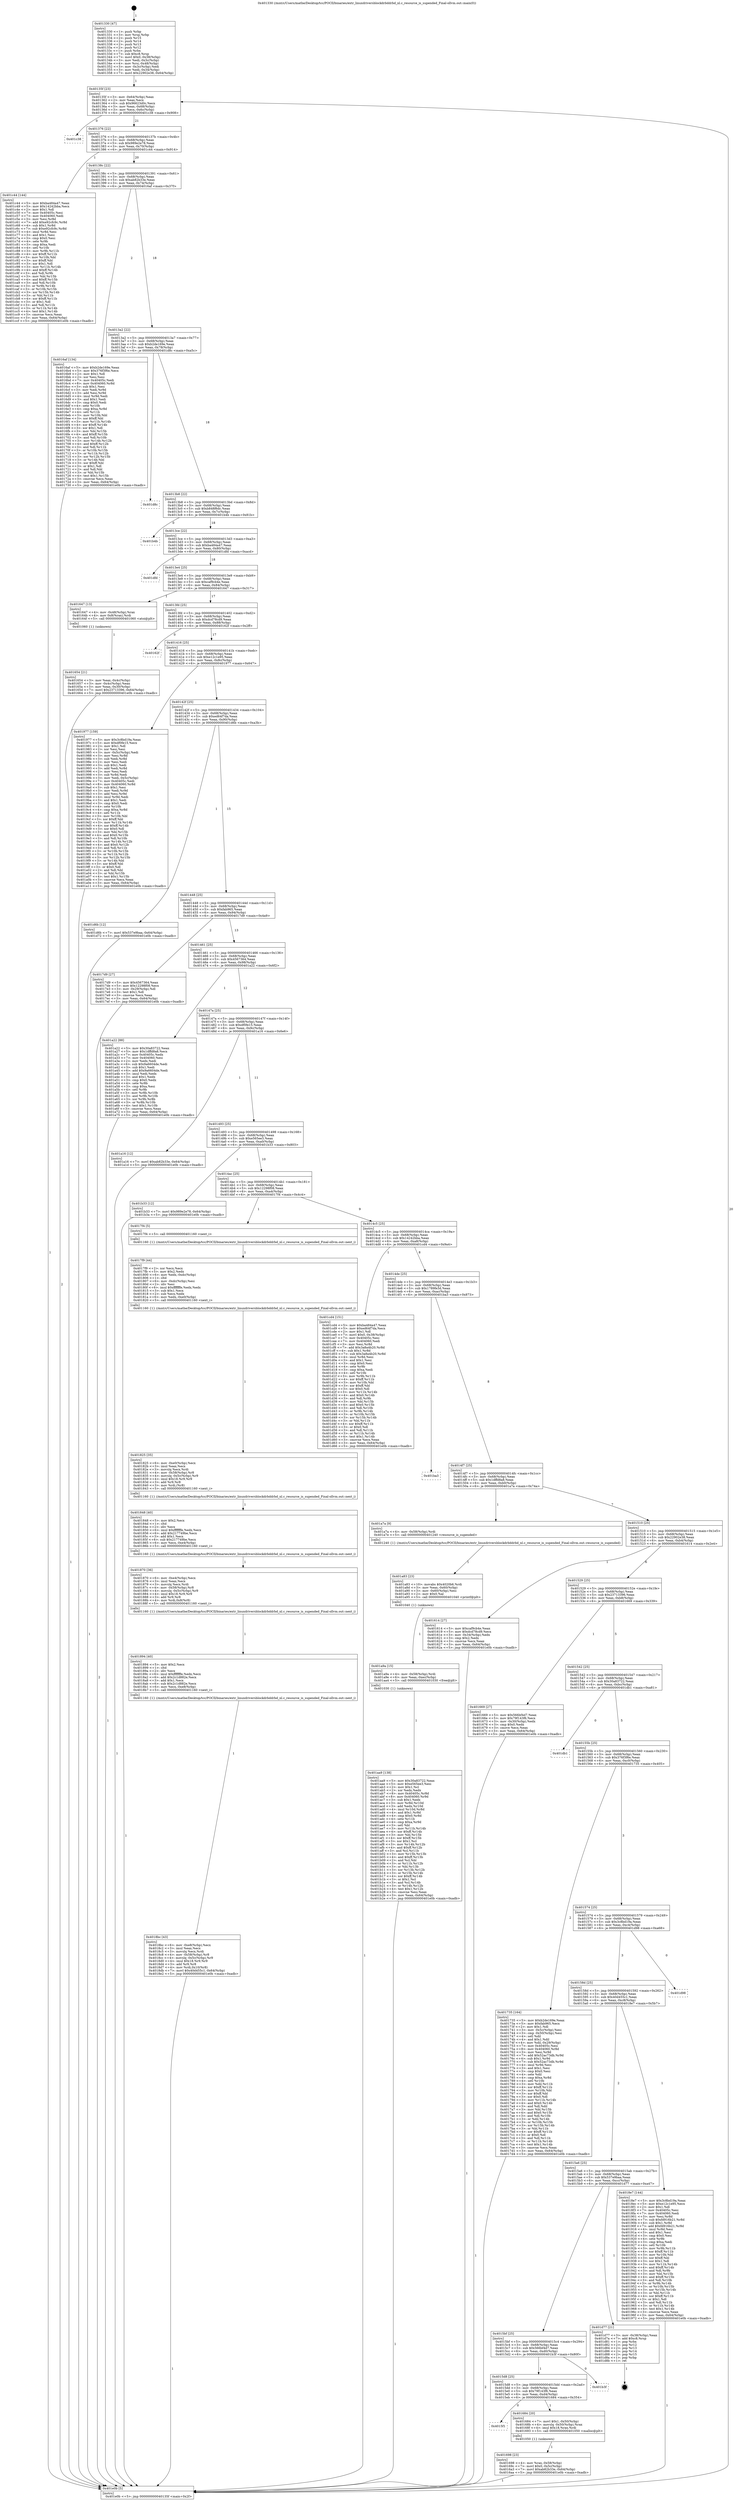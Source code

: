 digraph "0x401330" {
  label = "0x401330 (/mnt/c/Users/mathe/Desktop/tcc/POCII/binaries/extr_linuxdriversblockdrbddrbd_nl.c_resource_is_supended_Final-ollvm.out::main(0))"
  labelloc = "t"
  node[shape=record]

  Entry [label="",width=0.3,height=0.3,shape=circle,fillcolor=black,style=filled]
  "0x40135f" [label="{
     0x40135f [23]\l
     | [instrs]\l
     &nbsp;&nbsp;0x40135f \<+3\>: mov -0x64(%rbp),%eax\l
     &nbsp;&nbsp;0x401362 \<+2\>: mov %eax,%ecx\l
     &nbsp;&nbsp;0x401364 \<+6\>: sub $0x96623d0c,%ecx\l
     &nbsp;&nbsp;0x40136a \<+3\>: mov %eax,-0x68(%rbp)\l
     &nbsp;&nbsp;0x40136d \<+3\>: mov %ecx,-0x6c(%rbp)\l
     &nbsp;&nbsp;0x401370 \<+6\>: je 0000000000401c38 \<main+0x908\>\l
  }"]
  "0x401c38" [label="{
     0x401c38\l
  }", style=dashed]
  "0x401376" [label="{
     0x401376 [22]\l
     | [instrs]\l
     &nbsp;&nbsp;0x401376 \<+5\>: jmp 000000000040137b \<main+0x4b\>\l
     &nbsp;&nbsp;0x40137b \<+3\>: mov -0x68(%rbp),%eax\l
     &nbsp;&nbsp;0x40137e \<+5\>: sub $0x989e2e78,%eax\l
     &nbsp;&nbsp;0x401383 \<+3\>: mov %eax,-0x70(%rbp)\l
     &nbsp;&nbsp;0x401386 \<+6\>: je 0000000000401c44 \<main+0x914\>\l
  }"]
  Exit [label="",width=0.3,height=0.3,shape=circle,fillcolor=black,style=filled,peripheries=2]
  "0x401c44" [label="{
     0x401c44 [144]\l
     | [instrs]\l
     &nbsp;&nbsp;0x401c44 \<+5\>: mov $0xba484a47,%eax\l
     &nbsp;&nbsp;0x401c49 \<+5\>: mov $0x14242bba,%ecx\l
     &nbsp;&nbsp;0x401c4e \<+2\>: mov $0x1,%dl\l
     &nbsp;&nbsp;0x401c50 \<+7\>: mov 0x40405c,%esi\l
     &nbsp;&nbsp;0x401c57 \<+7\>: mov 0x404060,%edi\l
     &nbsp;&nbsp;0x401c5e \<+3\>: mov %esi,%r8d\l
     &nbsp;&nbsp;0x401c61 \<+7\>: add $0xe92cfc9c,%r8d\l
     &nbsp;&nbsp;0x401c68 \<+4\>: sub $0x1,%r8d\l
     &nbsp;&nbsp;0x401c6c \<+7\>: sub $0xe92cfc9c,%r8d\l
     &nbsp;&nbsp;0x401c73 \<+4\>: imul %r8d,%esi\l
     &nbsp;&nbsp;0x401c77 \<+3\>: and $0x1,%esi\l
     &nbsp;&nbsp;0x401c7a \<+3\>: cmp $0x0,%esi\l
     &nbsp;&nbsp;0x401c7d \<+4\>: sete %r9b\l
     &nbsp;&nbsp;0x401c81 \<+3\>: cmp $0xa,%edi\l
     &nbsp;&nbsp;0x401c84 \<+4\>: setl %r10b\l
     &nbsp;&nbsp;0x401c88 \<+3\>: mov %r9b,%r11b\l
     &nbsp;&nbsp;0x401c8b \<+4\>: xor $0xff,%r11b\l
     &nbsp;&nbsp;0x401c8f \<+3\>: mov %r10b,%bl\l
     &nbsp;&nbsp;0x401c92 \<+3\>: xor $0xff,%bl\l
     &nbsp;&nbsp;0x401c95 \<+3\>: xor $0x1,%dl\l
     &nbsp;&nbsp;0x401c98 \<+3\>: mov %r11b,%r14b\l
     &nbsp;&nbsp;0x401c9b \<+4\>: and $0xff,%r14b\l
     &nbsp;&nbsp;0x401c9f \<+3\>: and %dl,%r9b\l
     &nbsp;&nbsp;0x401ca2 \<+3\>: mov %bl,%r15b\l
     &nbsp;&nbsp;0x401ca5 \<+4\>: and $0xff,%r15b\l
     &nbsp;&nbsp;0x401ca9 \<+3\>: and %dl,%r10b\l
     &nbsp;&nbsp;0x401cac \<+3\>: or %r9b,%r14b\l
     &nbsp;&nbsp;0x401caf \<+3\>: or %r10b,%r15b\l
     &nbsp;&nbsp;0x401cb2 \<+3\>: xor %r15b,%r14b\l
     &nbsp;&nbsp;0x401cb5 \<+3\>: or %bl,%r11b\l
     &nbsp;&nbsp;0x401cb8 \<+4\>: xor $0xff,%r11b\l
     &nbsp;&nbsp;0x401cbc \<+3\>: or $0x1,%dl\l
     &nbsp;&nbsp;0x401cbf \<+3\>: and %dl,%r11b\l
     &nbsp;&nbsp;0x401cc2 \<+3\>: or %r11b,%r14b\l
     &nbsp;&nbsp;0x401cc5 \<+4\>: test $0x1,%r14b\l
     &nbsp;&nbsp;0x401cc9 \<+3\>: cmovne %ecx,%eax\l
     &nbsp;&nbsp;0x401ccc \<+3\>: mov %eax,-0x64(%rbp)\l
     &nbsp;&nbsp;0x401ccf \<+5\>: jmp 0000000000401e0b \<main+0xadb\>\l
  }"]
  "0x40138c" [label="{
     0x40138c [22]\l
     | [instrs]\l
     &nbsp;&nbsp;0x40138c \<+5\>: jmp 0000000000401391 \<main+0x61\>\l
     &nbsp;&nbsp;0x401391 \<+3\>: mov -0x68(%rbp),%eax\l
     &nbsp;&nbsp;0x401394 \<+5\>: sub $0xab82b33e,%eax\l
     &nbsp;&nbsp;0x401399 \<+3\>: mov %eax,-0x74(%rbp)\l
     &nbsp;&nbsp;0x40139c \<+6\>: je 00000000004016af \<main+0x37f\>\l
  }"]
  "0x401aa9" [label="{
     0x401aa9 [138]\l
     | [instrs]\l
     &nbsp;&nbsp;0x401aa9 \<+5\>: mov $0x30a83722,%eax\l
     &nbsp;&nbsp;0x401aae \<+5\>: mov $0xe565ee3,%esi\l
     &nbsp;&nbsp;0x401ab3 \<+2\>: mov $0x1,%cl\l
     &nbsp;&nbsp;0x401ab5 \<+2\>: xor %edx,%edx\l
     &nbsp;&nbsp;0x401ab7 \<+8\>: mov 0x40405c,%r8d\l
     &nbsp;&nbsp;0x401abf \<+8\>: mov 0x404060,%r9d\l
     &nbsp;&nbsp;0x401ac7 \<+3\>: sub $0x1,%edx\l
     &nbsp;&nbsp;0x401aca \<+3\>: mov %r8d,%r10d\l
     &nbsp;&nbsp;0x401acd \<+3\>: add %edx,%r10d\l
     &nbsp;&nbsp;0x401ad0 \<+4\>: imul %r10d,%r8d\l
     &nbsp;&nbsp;0x401ad4 \<+4\>: and $0x1,%r8d\l
     &nbsp;&nbsp;0x401ad8 \<+4\>: cmp $0x0,%r8d\l
     &nbsp;&nbsp;0x401adc \<+4\>: sete %r11b\l
     &nbsp;&nbsp;0x401ae0 \<+4\>: cmp $0xa,%r9d\l
     &nbsp;&nbsp;0x401ae4 \<+3\>: setl %bl\l
     &nbsp;&nbsp;0x401ae7 \<+3\>: mov %r11b,%r14b\l
     &nbsp;&nbsp;0x401aea \<+4\>: xor $0xff,%r14b\l
     &nbsp;&nbsp;0x401aee \<+3\>: mov %bl,%r15b\l
     &nbsp;&nbsp;0x401af1 \<+4\>: xor $0xff,%r15b\l
     &nbsp;&nbsp;0x401af5 \<+3\>: xor $0x1,%cl\l
     &nbsp;&nbsp;0x401af8 \<+3\>: mov %r14b,%r12b\l
     &nbsp;&nbsp;0x401afb \<+4\>: and $0xff,%r12b\l
     &nbsp;&nbsp;0x401aff \<+3\>: and %cl,%r11b\l
     &nbsp;&nbsp;0x401b02 \<+3\>: mov %r15b,%r13b\l
     &nbsp;&nbsp;0x401b05 \<+4\>: and $0xff,%r13b\l
     &nbsp;&nbsp;0x401b09 \<+2\>: and %cl,%bl\l
     &nbsp;&nbsp;0x401b0b \<+3\>: or %r11b,%r12b\l
     &nbsp;&nbsp;0x401b0e \<+3\>: or %bl,%r13b\l
     &nbsp;&nbsp;0x401b11 \<+3\>: xor %r13b,%r12b\l
     &nbsp;&nbsp;0x401b14 \<+3\>: or %r15b,%r14b\l
     &nbsp;&nbsp;0x401b17 \<+4\>: xor $0xff,%r14b\l
     &nbsp;&nbsp;0x401b1b \<+3\>: or $0x1,%cl\l
     &nbsp;&nbsp;0x401b1e \<+3\>: and %cl,%r14b\l
     &nbsp;&nbsp;0x401b21 \<+3\>: or %r14b,%r12b\l
     &nbsp;&nbsp;0x401b24 \<+4\>: test $0x1,%r12b\l
     &nbsp;&nbsp;0x401b28 \<+3\>: cmovne %esi,%eax\l
     &nbsp;&nbsp;0x401b2b \<+3\>: mov %eax,-0x64(%rbp)\l
     &nbsp;&nbsp;0x401b2e \<+5\>: jmp 0000000000401e0b \<main+0xadb\>\l
  }"]
  "0x4016af" [label="{
     0x4016af [134]\l
     | [instrs]\l
     &nbsp;&nbsp;0x4016af \<+5\>: mov $0xb2de169e,%eax\l
     &nbsp;&nbsp;0x4016b4 \<+5\>: mov $0x376f3f6e,%ecx\l
     &nbsp;&nbsp;0x4016b9 \<+2\>: mov $0x1,%dl\l
     &nbsp;&nbsp;0x4016bb \<+2\>: xor %esi,%esi\l
     &nbsp;&nbsp;0x4016bd \<+7\>: mov 0x40405c,%edi\l
     &nbsp;&nbsp;0x4016c4 \<+8\>: mov 0x404060,%r8d\l
     &nbsp;&nbsp;0x4016cc \<+3\>: sub $0x1,%esi\l
     &nbsp;&nbsp;0x4016cf \<+3\>: mov %edi,%r9d\l
     &nbsp;&nbsp;0x4016d2 \<+3\>: add %esi,%r9d\l
     &nbsp;&nbsp;0x4016d5 \<+4\>: imul %r9d,%edi\l
     &nbsp;&nbsp;0x4016d9 \<+3\>: and $0x1,%edi\l
     &nbsp;&nbsp;0x4016dc \<+3\>: cmp $0x0,%edi\l
     &nbsp;&nbsp;0x4016df \<+4\>: sete %r10b\l
     &nbsp;&nbsp;0x4016e3 \<+4\>: cmp $0xa,%r8d\l
     &nbsp;&nbsp;0x4016e7 \<+4\>: setl %r11b\l
     &nbsp;&nbsp;0x4016eb \<+3\>: mov %r10b,%bl\l
     &nbsp;&nbsp;0x4016ee \<+3\>: xor $0xff,%bl\l
     &nbsp;&nbsp;0x4016f1 \<+3\>: mov %r11b,%r14b\l
     &nbsp;&nbsp;0x4016f4 \<+4\>: xor $0xff,%r14b\l
     &nbsp;&nbsp;0x4016f8 \<+3\>: xor $0x1,%dl\l
     &nbsp;&nbsp;0x4016fb \<+3\>: mov %bl,%r15b\l
     &nbsp;&nbsp;0x4016fe \<+4\>: and $0xff,%r15b\l
     &nbsp;&nbsp;0x401702 \<+3\>: and %dl,%r10b\l
     &nbsp;&nbsp;0x401705 \<+3\>: mov %r14b,%r12b\l
     &nbsp;&nbsp;0x401708 \<+4\>: and $0xff,%r12b\l
     &nbsp;&nbsp;0x40170c \<+3\>: and %dl,%r11b\l
     &nbsp;&nbsp;0x40170f \<+3\>: or %r10b,%r15b\l
     &nbsp;&nbsp;0x401712 \<+3\>: or %r11b,%r12b\l
     &nbsp;&nbsp;0x401715 \<+3\>: xor %r12b,%r15b\l
     &nbsp;&nbsp;0x401718 \<+3\>: or %r14b,%bl\l
     &nbsp;&nbsp;0x40171b \<+3\>: xor $0xff,%bl\l
     &nbsp;&nbsp;0x40171e \<+3\>: or $0x1,%dl\l
     &nbsp;&nbsp;0x401721 \<+2\>: and %dl,%bl\l
     &nbsp;&nbsp;0x401723 \<+3\>: or %bl,%r15b\l
     &nbsp;&nbsp;0x401726 \<+4\>: test $0x1,%r15b\l
     &nbsp;&nbsp;0x40172a \<+3\>: cmovne %ecx,%eax\l
     &nbsp;&nbsp;0x40172d \<+3\>: mov %eax,-0x64(%rbp)\l
     &nbsp;&nbsp;0x401730 \<+5\>: jmp 0000000000401e0b \<main+0xadb\>\l
  }"]
  "0x4013a2" [label="{
     0x4013a2 [22]\l
     | [instrs]\l
     &nbsp;&nbsp;0x4013a2 \<+5\>: jmp 00000000004013a7 \<main+0x77\>\l
     &nbsp;&nbsp;0x4013a7 \<+3\>: mov -0x68(%rbp),%eax\l
     &nbsp;&nbsp;0x4013aa \<+5\>: sub $0xb2de169e,%eax\l
     &nbsp;&nbsp;0x4013af \<+3\>: mov %eax,-0x78(%rbp)\l
     &nbsp;&nbsp;0x4013b2 \<+6\>: je 0000000000401d8c \<main+0xa5c\>\l
  }"]
  "0x401a9a" [label="{
     0x401a9a [15]\l
     | [instrs]\l
     &nbsp;&nbsp;0x401a9a \<+4\>: mov -0x58(%rbp),%rdi\l
     &nbsp;&nbsp;0x401a9e \<+6\>: mov %eax,-0xec(%rbp)\l
     &nbsp;&nbsp;0x401aa4 \<+5\>: call 0000000000401030 \<free@plt\>\l
     | [calls]\l
     &nbsp;&nbsp;0x401030 \{1\} (unknown)\l
  }"]
  "0x401d8c" [label="{
     0x401d8c\l
  }", style=dashed]
  "0x4013b8" [label="{
     0x4013b8 [22]\l
     | [instrs]\l
     &nbsp;&nbsp;0x4013b8 \<+5\>: jmp 00000000004013bd \<main+0x8d\>\l
     &nbsp;&nbsp;0x4013bd \<+3\>: mov -0x68(%rbp),%eax\l
     &nbsp;&nbsp;0x4013c0 \<+5\>: sub $0xb848f6dc,%eax\l
     &nbsp;&nbsp;0x4013c5 \<+3\>: mov %eax,-0x7c(%rbp)\l
     &nbsp;&nbsp;0x4013c8 \<+6\>: je 0000000000401b4b \<main+0x81b\>\l
  }"]
  "0x401a83" [label="{
     0x401a83 [23]\l
     | [instrs]\l
     &nbsp;&nbsp;0x401a83 \<+10\>: movabs $0x4020b6,%rdi\l
     &nbsp;&nbsp;0x401a8d \<+3\>: mov %eax,-0x60(%rbp)\l
     &nbsp;&nbsp;0x401a90 \<+3\>: mov -0x60(%rbp),%esi\l
     &nbsp;&nbsp;0x401a93 \<+2\>: mov $0x0,%al\l
     &nbsp;&nbsp;0x401a95 \<+5\>: call 0000000000401040 \<printf@plt\>\l
     | [calls]\l
     &nbsp;&nbsp;0x401040 \{1\} (unknown)\l
  }"]
  "0x401b4b" [label="{
     0x401b4b\l
  }", style=dashed]
  "0x4013ce" [label="{
     0x4013ce [22]\l
     | [instrs]\l
     &nbsp;&nbsp;0x4013ce \<+5\>: jmp 00000000004013d3 \<main+0xa3\>\l
     &nbsp;&nbsp;0x4013d3 \<+3\>: mov -0x68(%rbp),%eax\l
     &nbsp;&nbsp;0x4013d6 \<+5\>: sub $0xba484a47,%eax\l
     &nbsp;&nbsp;0x4013db \<+3\>: mov %eax,-0x80(%rbp)\l
     &nbsp;&nbsp;0x4013de \<+6\>: je 0000000000401dfd \<main+0xacd\>\l
  }"]
  "0x4018bc" [label="{
     0x4018bc [43]\l
     | [instrs]\l
     &nbsp;&nbsp;0x4018bc \<+6\>: mov -0xe8(%rbp),%ecx\l
     &nbsp;&nbsp;0x4018c2 \<+3\>: imul %eax,%ecx\l
     &nbsp;&nbsp;0x4018c5 \<+3\>: movslq %ecx,%rdi\l
     &nbsp;&nbsp;0x4018c8 \<+4\>: mov -0x58(%rbp),%r8\l
     &nbsp;&nbsp;0x4018cc \<+4\>: movslq -0x5c(%rbp),%r9\l
     &nbsp;&nbsp;0x4018d0 \<+4\>: imul $0x18,%r9,%r9\l
     &nbsp;&nbsp;0x4018d4 \<+3\>: add %r9,%r8\l
     &nbsp;&nbsp;0x4018d7 \<+4\>: mov %rdi,0x10(%r8)\l
     &nbsp;&nbsp;0x4018db \<+7\>: movl $0x40d455c1,-0x64(%rbp)\l
     &nbsp;&nbsp;0x4018e2 \<+5\>: jmp 0000000000401e0b \<main+0xadb\>\l
  }"]
  "0x401dfd" [label="{
     0x401dfd\l
  }", style=dashed]
  "0x4013e4" [label="{
     0x4013e4 [25]\l
     | [instrs]\l
     &nbsp;&nbsp;0x4013e4 \<+5\>: jmp 00000000004013e9 \<main+0xb9\>\l
     &nbsp;&nbsp;0x4013e9 \<+3\>: mov -0x68(%rbp),%eax\l
     &nbsp;&nbsp;0x4013ec \<+5\>: sub $0xcaf9cb4e,%eax\l
     &nbsp;&nbsp;0x4013f1 \<+6\>: mov %eax,-0x84(%rbp)\l
     &nbsp;&nbsp;0x4013f7 \<+6\>: je 0000000000401647 \<main+0x317\>\l
  }"]
  "0x401894" [label="{
     0x401894 [40]\l
     | [instrs]\l
     &nbsp;&nbsp;0x401894 \<+5\>: mov $0x2,%ecx\l
     &nbsp;&nbsp;0x401899 \<+1\>: cltd\l
     &nbsp;&nbsp;0x40189a \<+2\>: idiv %ecx\l
     &nbsp;&nbsp;0x40189c \<+6\>: imul $0xfffffffe,%edx,%ecx\l
     &nbsp;&nbsp;0x4018a2 \<+6\>: add $0x2c1d882e,%ecx\l
     &nbsp;&nbsp;0x4018a8 \<+3\>: add $0x1,%ecx\l
     &nbsp;&nbsp;0x4018ab \<+6\>: sub $0x2c1d882e,%ecx\l
     &nbsp;&nbsp;0x4018b1 \<+6\>: mov %ecx,-0xe8(%rbp)\l
     &nbsp;&nbsp;0x4018b7 \<+5\>: call 0000000000401160 \<next_i\>\l
     | [calls]\l
     &nbsp;&nbsp;0x401160 \{1\} (/mnt/c/Users/mathe/Desktop/tcc/POCII/binaries/extr_linuxdriversblockdrbddrbd_nl.c_resource_is_supended_Final-ollvm.out::next_i)\l
  }"]
  "0x401647" [label="{
     0x401647 [13]\l
     | [instrs]\l
     &nbsp;&nbsp;0x401647 \<+4\>: mov -0x48(%rbp),%rax\l
     &nbsp;&nbsp;0x40164b \<+4\>: mov 0x8(%rax),%rdi\l
     &nbsp;&nbsp;0x40164f \<+5\>: call 0000000000401060 \<atoi@plt\>\l
     | [calls]\l
     &nbsp;&nbsp;0x401060 \{1\} (unknown)\l
  }"]
  "0x4013fd" [label="{
     0x4013fd [25]\l
     | [instrs]\l
     &nbsp;&nbsp;0x4013fd \<+5\>: jmp 0000000000401402 \<main+0xd2\>\l
     &nbsp;&nbsp;0x401402 \<+3\>: mov -0x68(%rbp),%eax\l
     &nbsp;&nbsp;0x401405 \<+5\>: sub $0xdcd78cd9,%eax\l
     &nbsp;&nbsp;0x40140a \<+6\>: mov %eax,-0x88(%rbp)\l
     &nbsp;&nbsp;0x401410 \<+6\>: je 000000000040162f \<main+0x2ff\>\l
  }"]
  "0x401870" [label="{
     0x401870 [36]\l
     | [instrs]\l
     &nbsp;&nbsp;0x401870 \<+6\>: mov -0xe4(%rbp),%ecx\l
     &nbsp;&nbsp;0x401876 \<+3\>: imul %eax,%ecx\l
     &nbsp;&nbsp;0x401879 \<+3\>: movslq %ecx,%rdi\l
     &nbsp;&nbsp;0x40187c \<+4\>: mov -0x58(%rbp),%r8\l
     &nbsp;&nbsp;0x401880 \<+4\>: movslq -0x5c(%rbp),%r9\l
     &nbsp;&nbsp;0x401884 \<+4\>: imul $0x18,%r9,%r9\l
     &nbsp;&nbsp;0x401888 \<+3\>: add %r9,%r8\l
     &nbsp;&nbsp;0x40188b \<+4\>: mov %rdi,0x8(%r8)\l
     &nbsp;&nbsp;0x40188f \<+5\>: call 0000000000401160 \<next_i\>\l
     | [calls]\l
     &nbsp;&nbsp;0x401160 \{1\} (/mnt/c/Users/mathe/Desktop/tcc/POCII/binaries/extr_linuxdriversblockdrbddrbd_nl.c_resource_is_supended_Final-ollvm.out::next_i)\l
  }"]
  "0x40162f" [label="{
     0x40162f\l
  }", style=dashed]
  "0x401416" [label="{
     0x401416 [25]\l
     | [instrs]\l
     &nbsp;&nbsp;0x401416 \<+5\>: jmp 000000000040141b \<main+0xeb\>\l
     &nbsp;&nbsp;0x40141b \<+3\>: mov -0x68(%rbp),%eax\l
     &nbsp;&nbsp;0x40141e \<+5\>: sub $0xe12c1e95,%eax\l
     &nbsp;&nbsp;0x401423 \<+6\>: mov %eax,-0x8c(%rbp)\l
     &nbsp;&nbsp;0x401429 \<+6\>: je 0000000000401977 \<main+0x647\>\l
  }"]
  "0x401848" [label="{
     0x401848 [40]\l
     | [instrs]\l
     &nbsp;&nbsp;0x401848 \<+5\>: mov $0x2,%ecx\l
     &nbsp;&nbsp;0x40184d \<+1\>: cltd\l
     &nbsp;&nbsp;0x40184e \<+2\>: idiv %ecx\l
     &nbsp;&nbsp;0x401850 \<+6\>: imul $0xfffffffe,%edx,%ecx\l
     &nbsp;&nbsp;0x401856 \<+6\>: add $0x217749be,%ecx\l
     &nbsp;&nbsp;0x40185c \<+3\>: add $0x1,%ecx\l
     &nbsp;&nbsp;0x40185f \<+6\>: sub $0x217749be,%ecx\l
     &nbsp;&nbsp;0x401865 \<+6\>: mov %ecx,-0xe4(%rbp)\l
     &nbsp;&nbsp;0x40186b \<+5\>: call 0000000000401160 \<next_i\>\l
     | [calls]\l
     &nbsp;&nbsp;0x401160 \{1\} (/mnt/c/Users/mathe/Desktop/tcc/POCII/binaries/extr_linuxdriversblockdrbddrbd_nl.c_resource_is_supended_Final-ollvm.out::next_i)\l
  }"]
  "0x401977" [label="{
     0x401977 [159]\l
     | [instrs]\l
     &nbsp;&nbsp;0x401977 \<+5\>: mov $0x3c8bd19a,%eax\l
     &nbsp;&nbsp;0x40197c \<+5\>: mov $0xdf0fe15,%ecx\l
     &nbsp;&nbsp;0x401981 \<+2\>: mov $0x1,%dl\l
     &nbsp;&nbsp;0x401983 \<+2\>: xor %esi,%esi\l
     &nbsp;&nbsp;0x401985 \<+3\>: mov -0x5c(%rbp),%edi\l
     &nbsp;&nbsp;0x401988 \<+3\>: mov %esi,%r8d\l
     &nbsp;&nbsp;0x40198b \<+3\>: sub %edi,%r8d\l
     &nbsp;&nbsp;0x40198e \<+2\>: mov %esi,%edi\l
     &nbsp;&nbsp;0x401990 \<+3\>: sub $0x1,%edi\l
     &nbsp;&nbsp;0x401993 \<+3\>: add %edi,%r8d\l
     &nbsp;&nbsp;0x401996 \<+2\>: mov %esi,%edi\l
     &nbsp;&nbsp;0x401998 \<+3\>: sub %r8d,%edi\l
     &nbsp;&nbsp;0x40199b \<+3\>: mov %edi,-0x5c(%rbp)\l
     &nbsp;&nbsp;0x40199e \<+7\>: mov 0x40405c,%edi\l
     &nbsp;&nbsp;0x4019a5 \<+8\>: mov 0x404060,%r8d\l
     &nbsp;&nbsp;0x4019ad \<+3\>: sub $0x1,%esi\l
     &nbsp;&nbsp;0x4019b0 \<+3\>: mov %edi,%r9d\l
     &nbsp;&nbsp;0x4019b3 \<+3\>: add %esi,%r9d\l
     &nbsp;&nbsp;0x4019b6 \<+4\>: imul %r9d,%edi\l
     &nbsp;&nbsp;0x4019ba \<+3\>: and $0x1,%edi\l
     &nbsp;&nbsp;0x4019bd \<+3\>: cmp $0x0,%edi\l
     &nbsp;&nbsp;0x4019c0 \<+4\>: sete %r10b\l
     &nbsp;&nbsp;0x4019c4 \<+4\>: cmp $0xa,%r8d\l
     &nbsp;&nbsp;0x4019c8 \<+4\>: setl %r11b\l
     &nbsp;&nbsp;0x4019cc \<+3\>: mov %r10b,%bl\l
     &nbsp;&nbsp;0x4019cf \<+3\>: xor $0xff,%bl\l
     &nbsp;&nbsp;0x4019d2 \<+3\>: mov %r11b,%r14b\l
     &nbsp;&nbsp;0x4019d5 \<+4\>: xor $0xff,%r14b\l
     &nbsp;&nbsp;0x4019d9 \<+3\>: xor $0x0,%dl\l
     &nbsp;&nbsp;0x4019dc \<+3\>: mov %bl,%r15b\l
     &nbsp;&nbsp;0x4019df \<+4\>: and $0x0,%r15b\l
     &nbsp;&nbsp;0x4019e3 \<+3\>: and %dl,%r10b\l
     &nbsp;&nbsp;0x4019e6 \<+3\>: mov %r14b,%r12b\l
     &nbsp;&nbsp;0x4019e9 \<+4\>: and $0x0,%r12b\l
     &nbsp;&nbsp;0x4019ed \<+3\>: and %dl,%r11b\l
     &nbsp;&nbsp;0x4019f0 \<+3\>: or %r10b,%r15b\l
     &nbsp;&nbsp;0x4019f3 \<+3\>: or %r11b,%r12b\l
     &nbsp;&nbsp;0x4019f6 \<+3\>: xor %r12b,%r15b\l
     &nbsp;&nbsp;0x4019f9 \<+3\>: or %r14b,%bl\l
     &nbsp;&nbsp;0x4019fc \<+3\>: xor $0xff,%bl\l
     &nbsp;&nbsp;0x4019ff \<+3\>: or $0x0,%dl\l
     &nbsp;&nbsp;0x401a02 \<+2\>: and %dl,%bl\l
     &nbsp;&nbsp;0x401a04 \<+3\>: or %bl,%r15b\l
     &nbsp;&nbsp;0x401a07 \<+4\>: test $0x1,%r15b\l
     &nbsp;&nbsp;0x401a0b \<+3\>: cmovne %ecx,%eax\l
     &nbsp;&nbsp;0x401a0e \<+3\>: mov %eax,-0x64(%rbp)\l
     &nbsp;&nbsp;0x401a11 \<+5\>: jmp 0000000000401e0b \<main+0xadb\>\l
  }"]
  "0x40142f" [label="{
     0x40142f [25]\l
     | [instrs]\l
     &nbsp;&nbsp;0x40142f \<+5\>: jmp 0000000000401434 \<main+0x104\>\l
     &nbsp;&nbsp;0x401434 \<+3\>: mov -0x68(%rbp),%eax\l
     &nbsp;&nbsp;0x401437 \<+5\>: sub $0xed64f7da,%eax\l
     &nbsp;&nbsp;0x40143c \<+6\>: mov %eax,-0x90(%rbp)\l
     &nbsp;&nbsp;0x401442 \<+6\>: je 0000000000401d6b \<main+0xa3b\>\l
  }"]
  "0x401825" [label="{
     0x401825 [35]\l
     | [instrs]\l
     &nbsp;&nbsp;0x401825 \<+6\>: mov -0xe0(%rbp),%ecx\l
     &nbsp;&nbsp;0x40182b \<+3\>: imul %eax,%ecx\l
     &nbsp;&nbsp;0x40182e \<+3\>: movslq %ecx,%rdi\l
     &nbsp;&nbsp;0x401831 \<+4\>: mov -0x58(%rbp),%r8\l
     &nbsp;&nbsp;0x401835 \<+4\>: movslq -0x5c(%rbp),%r9\l
     &nbsp;&nbsp;0x401839 \<+4\>: imul $0x18,%r9,%r9\l
     &nbsp;&nbsp;0x40183d \<+3\>: add %r9,%r8\l
     &nbsp;&nbsp;0x401840 \<+3\>: mov %rdi,(%r8)\l
     &nbsp;&nbsp;0x401843 \<+5\>: call 0000000000401160 \<next_i\>\l
     | [calls]\l
     &nbsp;&nbsp;0x401160 \{1\} (/mnt/c/Users/mathe/Desktop/tcc/POCII/binaries/extr_linuxdriversblockdrbddrbd_nl.c_resource_is_supended_Final-ollvm.out::next_i)\l
  }"]
  "0x401d6b" [label="{
     0x401d6b [12]\l
     | [instrs]\l
     &nbsp;&nbsp;0x401d6b \<+7\>: movl $0x537e9baa,-0x64(%rbp)\l
     &nbsp;&nbsp;0x401d72 \<+5\>: jmp 0000000000401e0b \<main+0xadb\>\l
  }"]
  "0x401448" [label="{
     0x401448 [25]\l
     | [instrs]\l
     &nbsp;&nbsp;0x401448 \<+5\>: jmp 000000000040144d \<main+0x11d\>\l
     &nbsp;&nbsp;0x40144d \<+3\>: mov -0x68(%rbp),%eax\l
     &nbsp;&nbsp;0x401450 \<+5\>: sub $0xfab965,%eax\l
     &nbsp;&nbsp;0x401455 \<+6\>: mov %eax,-0x94(%rbp)\l
     &nbsp;&nbsp;0x40145b \<+6\>: je 00000000004017d9 \<main+0x4a9\>\l
  }"]
  "0x4017f9" [label="{
     0x4017f9 [44]\l
     | [instrs]\l
     &nbsp;&nbsp;0x4017f9 \<+2\>: xor %ecx,%ecx\l
     &nbsp;&nbsp;0x4017fb \<+5\>: mov $0x2,%edx\l
     &nbsp;&nbsp;0x401800 \<+6\>: mov %edx,-0xdc(%rbp)\l
     &nbsp;&nbsp;0x401806 \<+1\>: cltd\l
     &nbsp;&nbsp;0x401807 \<+6\>: mov -0xdc(%rbp),%esi\l
     &nbsp;&nbsp;0x40180d \<+2\>: idiv %esi\l
     &nbsp;&nbsp;0x40180f \<+6\>: imul $0xfffffffe,%edx,%edx\l
     &nbsp;&nbsp;0x401815 \<+3\>: sub $0x1,%ecx\l
     &nbsp;&nbsp;0x401818 \<+2\>: sub %ecx,%edx\l
     &nbsp;&nbsp;0x40181a \<+6\>: mov %edx,-0xe0(%rbp)\l
     &nbsp;&nbsp;0x401820 \<+5\>: call 0000000000401160 \<next_i\>\l
     | [calls]\l
     &nbsp;&nbsp;0x401160 \{1\} (/mnt/c/Users/mathe/Desktop/tcc/POCII/binaries/extr_linuxdriversblockdrbddrbd_nl.c_resource_is_supended_Final-ollvm.out::next_i)\l
  }"]
  "0x4017d9" [label="{
     0x4017d9 [27]\l
     | [instrs]\l
     &nbsp;&nbsp;0x4017d9 \<+5\>: mov $0x4567364,%eax\l
     &nbsp;&nbsp;0x4017de \<+5\>: mov $0x12298f08,%ecx\l
     &nbsp;&nbsp;0x4017e3 \<+3\>: mov -0x29(%rbp),%dl\l
     &nbsp;&nbsp;0x4017e6 \<+3\>: test $0x1,%dl\l
     &nbsp;&nbsp;0x4017e9 \<+3\>: cmovne %ecx,%eax\l
     &nbsp;&nbsp;0x4017ec \<+3\>: mov %eax,-0x64(%rbp)\l
     &nbsp;&nbsp;0x4017ef \<+5\>: jmp 0000000000401e0b \<main+0xadb\>\l
  }"]
  "0x401461" [label="{
     0x401461 [25]\l
     | [instrs]\l
     &nbsp;&nbsp;0x401461 \<+5\>: jmp 0000000000401466 \<main+0x136\>\l
     &nbsp;&nbsp;0x401466 \<+3\>: mov -0x68(%rbp),%eax\l
     &nbsp;&nbsp;0x401469 \<+5\>: sub $0x4567364,%eax\l
     &nbsp;&nbsp;0x40146e \<+6\>: mov %eax,-0x98(%rbp)\l
     &nbsp;&nbsp;0x401474 \<+6\>: je 0000000000401a22 \<main+0x6f2\>\l
  }"]
  "0x401698" [label="{
     0x401698 [23]\l
     | [instrs]\l
     &nbsp;&nbsp;0x401698 \<+4\>: mov %rax,-0x58(%rbp)\l
     &nbsp;&nbsp;0x40169c \<+7\>: movl $0x0,-0x5c(%rbp)\l
     &nbsp;&nbsp;0x4016a3 \<+7\>: movl $0xab82b33e,-0x64(%rbp)\l
     &nbsp;&nbsp;0x4016aa \<+5\>: jmp 0000000000401e0b \<main+0xadb\>\l
  }"]
  "0x401a22" [label="{
     0x401a22 [88]\l
     | [instrs]\l
     &nbsp;&nbsp;0x401a22 \<+5\>: mov $0x30a83722,%eax\l
     &nbsp;&nbsp;0x401a27 \<+5\>: mov $0x1dffd8a8,%ecx\l
     &nbsp;&nbsp;0x401a2c \<+7\>: mov 0x40405c,%edx\l
     &nbsp;&nbsp;0x401a33 \<+7\>: mov 0x404060,%esi\l
     &nbsp;&nbsp;0x401a3a \<+2\>: mov %edx,%edi\l
     &nbsp;&nbsp;0x401a3c \<+6\>: sub $0x9a6604de,%edi\l
     &nbsp;&nbsp;0x401a42 \<+3\>: sub $0x1,%edi\l
     &nbsp;&nbsp;0x401a45 \<+6\>: add $0x9a6604de,%edi\l
     &nbsp;&nbsp;0x401a4b \<+3\>: imul %edi,%edx\l
     &nbsp;&nbsp;0x401a4e \<+3\>: and $0x1,%edx\l
     &nbsp;&nbsp;0x401a51 \<+3\>: cmp $0x0,%edx\l
     &nbsp;&nbsp;0x401a54 \<+4\>: sete %r8b\l
     &nbsp;&nbsp;0x401a58 \<+3\>: cmp $0xa,%esi\l
     &nbsp;&nbsp;0x401a5b \<+4\>: setl %r9b\l
     &nbsp;&nbsp;0x401a5f \<+3\>: mov %r8b,%r10b\l
     &nbsp;&nbsp;0x401a62 \<+3\>: and %r9b,%r10b\l
     &nbsp;&nbsp;0x401a65 \<+3\>: xor %r9b,%r8b\l
     &nbsp;&nbsp;0x401a68 \<+3\>: or %r8b,%r10b\l
     &nbsp;&nbsp;0x401a6b \<+4\>: test $0x1,%r10b\l
     &nbsp;&nbsp;0x401a6f \<+3\>: cmovne %ecx,%eax\l
     &nbsp;&nbsp;0x401a72 \<+3\>: mov %eax,-0x64(%rbp)\l
     &nbsp;&nbsp;0x401a75 \<+5\>: jmp 0000000000401e0b \<main+0xadb\>\l
  }"]
  "0x40147a" [label="{
     0x40147a [25]\l
     | [instrs]\l
     &nbsp;&nbsp;0x40147a \<+5\>: jmp 000000000040147f \<main+0x14f\>\l
     &nbsp;&nbsp;0x40147f \<+3\>: mov -0x68(%rbp),%eax\l
     &nbsp;&nbsp;0x401482 \<+5\>: sub $0xdf0fe15,%eax\l
     &nbsp;&nbsp;0x401487 \<+6\>: mov %eax,-0x9c(%rbp)\l
     &nbsp;&nbsp;0x40148d \<+6\>: je 0000000000401a16 \<main+0x6e6\>\l
  }"]
  "0x4015f1" [label="{
     0x4015f1\l
  }", style=dashed]
  "0x401a16" [label="{
     0x401a16 [12]\l
     | [instrs]\l
     &nbsp;&nbsp;0x401a16 \<+7\>: movl $0xab82b33e,-0x64(%rbp)\l
     &nbsp;&nbsp;0x401a1d \<+5\>: jmp 0000000000401e0b \<main+0xadb\>\l
  }"]
  "0x401493" [label="{
     0x401493 [25]\l
     | [instrs]\l
     &nbsp;&nbsp;0x401493 \<+5\>: jmp 0000000000401498 \<main+0x168\>\l
     &nbsp;&nbsp;0x401498 \<+3\>: mov -0x68(%rbp),%eax\l
     &nbsp;&nbsp;0x40149b \<+5\>: sub $0xe565ee3,%eax\l
     &nbsp;&nbsp;0x4014a0 \<+6\>: mov %eax,-0xa0(%rbp)\l
     &nbsp;&nbsp;0x4014a6 \<+6\>: je 0000000000401b33 \<main+0x803\>\l
  }"]
  "0x401684" [label="{
     0x401684 [20]\l
     | [instrs]\l
     &nbsp;&nbsp;0x401684 \<+7\>: movl $0x1,-0x50(%rbp)\l
     &nbsp;&nbsp;0x40168b \<+4\>: movslq -0x50(%rbp),%rax\l
     &nbsp;&nbsp;0x40168f \<+4\>: imul $0x18,%rax,%rdi\l
     &nbsp;&nbsp;0x401693 \<+5\>: call 0000000000401050 \<malloc@plt\>\l
     | [calls]\l
     &nbsp;&nbsp;0x401050 \{1\} (unknown)\l
  }"]
  "0x401b33" [label="{
     0x401b33 [12]\l
     | [instrs]\l
     &nbsp;&nbsp;0x401b33 \<+7\>: movl $0x989e2e78,-0x64(%rbp)\l
     &nbsp;&nbsp;0x401b3a \<+5\>: jmp 0000000000401e0b \<main+0xadb\>\l
  }"]
  "0x4014ac" [label="{
     0x4014ac [25]\l
     | [instrs]\l
     &nbsp;&nbsp;0x4014ac \<+5\>: jmp 00000000004014b1 \<main+0x181\>\l
     &nbsp;&nbsp;0x4014b1 \<+3\>: mov -0x68(%rbp),%eax\l
     &nbsp;&nbsp;0x4014b4 \<+5\>: sub $0x12298f08,%eax\l
     &nbsp;&nbsp;0x4014b9 \<+6\>: mov %eax,-0xa4(%rbp)\l
     &nbsp;&nbsp;0x4014bf \<+6\>: je 00000000004017f4 \<main+0x4c4\>\l
  }"]
  "0x4015d8" [label="{
     0x4015d8 [25]\l
     | [instrs]\l
     &nbsp;&nbsp;0x4015d8 \<+5\>: jmp 00000000004015dd \<main+0x2ad\>\l
     &nbsp;&nbsp;0x4015dd \<+3\>: mov -0x68(%rbp),%eax\l
     &nbsp;&nbsp;0x4015e0 \<+5\>: sub $0x79f143f6,%eax\l
     &nbsp;&nbsp;0x4015e5 \<+6\>: mov %eax,-0xd4(%rbp)\l
     &nbsp;&nbsp;0x4015eb \<+6\>: je 0000000000401684 \<main+0x354\>\l
  }"]
  "0x4017f4" [label="{
     0x4017f4 [5]\l
     | [instrs]\l
     &nbsp;&nbsp;0x4017f4 \<+5\>: call 0000000000401160 \<next_i\>\l
     | [calls]\l
     &nbsp;&nbsp;0x401160 \{1\} (/mnt/c/Users/mathe/Desktop/tcc/POCII/binaries/extr_linuxdriversblockdrbddrbd_nl.c_resource_is_supended_Final-ollvm.out::next_i)\l
  }"]
  "0x4014c5" [label="{
     0x4014c5 [25]\l
     | [instrs]\l
     &nbsp;&nbsp;0x4014c5 \<+5\>: jmp 00000000004014ca \<main+0x19a\>\l
     &nbsp;&nbsp;0x4014ca \<+3\>: mov -0x68(%rbp),%eax\l
     &nbsp;&nbsp;0x4014cd \<+5\>: sub $0x14242bba,%eax\l
     &nbsp;&nbsp;0x4014d2 \<+6\>: mov %eax,-0xa8(%rbp)\l
     &nbsp;&nbsp;0x4014d8 \<+6\>: je 0000000000401cd4 \<main+0x9a4\>\l
  }"]
  "0x401b3f" [label="{
     0x401b3f\l
  }", style=dashed]
  "0x401cd4" [label="{
     0x401cd4 [151]\l
     | [instrs]\l
     &nbsp;&nbsp;0x401cd4 \<+5\>: mov $0xba484a47,%eax\l
     &nbsp;&nbsp;0x401cd9 \<+5\>: mov $0xed64f7da,%ecx\l
     &nbsp;&nbsp;0x401cde \<+2\>: mov $0x1,%dl\l
     &nbsp;&nbsp;0x401ce0 \<+7\>: movl $0x0,-0x38(%rbp)\l
     &nbsp;&nbsp;0x401ce7 \<+7\>: mov 0x40405c,%esi\l
     &nbsp;&nbsp;0x401cee \<+7\>: mov 0x404060,%edi\l
     &nbsp;&nbsp;0x401cf5 \<+3\>: mov %esi,%r8d\l
     &nbsp;&nbsp;0x401cf8 \<+7\>: add $0x3a8a4b20,%r8d\l
     &nbsp;&nbsp;0x401cff \<+4\>: sub $0x1,%r8d\l
     &nbsp;&nbsp;0x401d03 \<+7\>: sub $0x3a8a4b20,%r8d\l
     &nbsp;&nbsp;0x401d0a \<+4\>: imul %r8d,%esi\l
     &nbsp;&nbsp;0x401d0e \<+3\>: and $0x1,%esi\l
     &nbsp;&nbsp;0x401d11 \<+3\>: cmp $0x0,%esi\l
     &nbsp;&nbsp;0x401d14 \<+4\>: sete %r9b\l
     &nbsp;&nbsp;0x401d18 \<+3\>: cmp $0xa,%edi\l
     &nbsp;&nbsp;0x401d1b \<+4\>: setl %r10b\l
     &nbsp;&nbsp;0x401d1f \<+3\>: mov %r9b,%r11b\l
     &nbsp;&nbsp;0x401d22 \<+4\>: xor $0xff,%r11b\l
     &nbsp;&nbsp;0x401d26 \<+3\>: mov %r10b,%bl\l
     &nbsp;&nbsp;0x401d29 \<+3\>: xor $0xff,%bl\l
     &nbsp;&nbsp;0x401d2c \<+3\>: xor $0x0,%dl\l
     &nbsp;&nbsp;0x401d2f \<+3\>: mov %r11b,%r14b\l
     &nbsp;&nbsp;0x401d32 \<+4\>: and $0x0,%r14b\l
     &nbsp;&nbsp;0x401d36 \<+3\>: and %dl,%r9b\l
     &nbsp;&nbsp;0x401d39 \<+3\>: mov %bl,%r15b\l
     &nbsp;&nbsp;0x401d3c \<+4\>: and $0x0,%r15b\l
     &nbsp;&nbsp;0x401d40 \<+3\>: and %dl,%r10b\l
     &nbsp;&nbsp;0x401d43 \<+3\>: or %r9b,%r14b\l
     &nbsp;&nbsp;0x401d46 \<+3\>: or %r10b,%r15b\l
     &nbsp;&nbsp;0x401d49 \<+3\>: xor %r15b,%r14b\l
     &nbsp;&nbsp;0x401d4c \<+3\>: or %bl,%r11b\l
     &nbsp;&nbsp;0x401d4f \<+4\>: xor $0xff,%r11b\l
     &nbsp;&nbsp;0x401d53 \<+3\>: or $0x0,%dl\l
     &nbsp;&nbsp;0x401d56 \<+3\>: and %dl,%r11b\l
     &nbsp;&nbsp;0x401d59 \<+3\>: or %r11b,%r14b\l
     &nbsp;&nbsp;0x401d5c \<+4\>: test $0x1,%r14b\l
     &nbsp;&nbsp;0x401d60 \<+3\>: cmovne %ecx,%eax\l
     &nbsp;&nbsp;0x401d63 \<+3\>: mov %eax,-0x64(%rbp)\l
     &nbsp;&nbsp;0x401d66 \<+5\>: jmp 0000000000401e0b \<main+0xadb\>\l
  }"]
  "0x4014de" [label="{
     0x4014de [25]\l
     | [instrs]\l
     &nbsp;&nbsp;0x4014de \<+5\>: jmp 00000000004014e3 \<main+0x1b3\>\l
     &nbsp;&nbsp;0x4014e3 \<+3\>: mov -0x68(%rbp),%eax\l
     &nbsp;&nbsp;0x4014e6 \<+5\>: sub $0x1789fe3d,%eax\l
     &nbsp;&nbsp;0x4014eb \<+6\>: mov %eax,-0xac(%rbp)\l
     &nbsp;&nbsp;0x4014f1 \<+6\>: je 0000000000401ba3 \<main+0x873\>\l
  }"]
  "0x4015bf" [label="{
     0x4015bf [25]\l
     | [instrs]\l
     &nbsp;&nbsp;0x4015bf \<+5\>: jmp 00000000004015c4 \<main+0x294\>\l
     &nbsp;&nbsp;0x4015c4 \<+3\>: mov -0x68(%rbp),%eax\l
     &nbsp;&nbsp;0x4015c7 \<+5\>: sub $0x566bf4d7,%eax\l
     &nbsp;&nbsp;0x4015cc \<+6\>: mov %eax,-0xd0(%rbp)\l
     &nbsp;&nbsp;0x4015d2 \<+6\>: je 0000000000401b3f \<main+0x80f\>\l
  }"]
  "0x401ba3" [label="{
     0x401ba3\l
  }", style=dashed]
  "0x4014f7" [label="{
     0x4014f7 [25]\l
     | [instrs]\l
     &nbsp;&nbsp;0x4014f7 \<+5\>: jmp 00000000004014fc \<main+0x1cc\>\l
     &nbsp;&nbsp;0x4014fc \<+3\>: mov -0x68(%rbp),%eax\l
     &nbsp;&nbsp;0x4014ff \<+5\>: sub $0x1dffd8a8,%eax\l
     &nbsp;&nbsp;0x401504 \<+6\>: mov %eax,-0xb0(%rbp)\l
     &nbsp;&nbsp;0x40150a \<+6\>: je 0000000000401a7a \<main+0x74a\>\l
  }"]
  "0x401d77" [label="{
     0x401d77 [21]\l
     | [instrs]\l
     &nbsp;&nbsp;0x401d77 \<+3\>: mov -0x38(%rbp),%eax\l
     &nbsp;&nbsp;0x401d7a \<+7\>: add $0xc8,%rsp\l
     &nbsp;&nbsp;0x401d81 \<+1\>: pop %rbx\l
     &nbsp;&nbsp;0x401d82 \<+2\>: pop %r12\l
     &nbsp;&nbsp;0x401d84 \<+2\>: pop %r13\l
     &nbsp;&nbsp;0x401d86 \<+2\>: pop %r14\l
     &nbsp;&nbsp;0x401d88 \<+2\>: pop %r15\l
     &nbsp;&nbsp;0x401d8a \<+1\>: pop %rbp\l
     &nbsp;&nbsp;0x401d8b \<+1\>: ret\l
  }"]
  "0x401a7a" [label="{
     0x401a7a [9]\l
     | [instrs]\l
     &nbsp;&nbsp;0x401a7a \<+4\>: mov -0x58(%rbp),%rdi\l
     &nbsp;&nbsp;0x401a7e \<+5\>: call 0000000000401240 \<resource_is_supended\>\l
     | [calls]\l
     &nbsp;&nbsp;0x401240 \{1\} (/mnt/c/Users/mathe/Desktop/tcc/POCII/binaries/extr_linuxdriversblockdrbddrbd_nl.c_resource_is_supended_Final-ollvm.out::resource_is_supended)\l
  }"]
  "0x401510" [label="{
     0x401510 [25]\l
     | [instrs]\l
     &nbsp;&nbsp;0x401510 \<+5\>: jmp 0000000000401515 \<main+0x1e5\>\l
     &nbsp;&nbsp;0x401515 \<+3\>: mov -0x68(%rbp),%eax\l
     &nbsp;&nbsp;0x401518 \<+5\>: sub $0x22902e38,%eax\l
     &nbsp;&nbsp;0x40151d \<+6\>: mov %eax,-0xb4(%rbp)\l
     &nbsp;&nbsp;0x401523 \<+6\>: je 0000000000401614 \<main+0x2e4\>\l
  }"]
  "0x4015a6" [label="{
     0x4015a6 [25]\l
     | [instrs]\l
     &nbsp;&nbsp;0x4015a6 \<+5\>: jmp 00000000004015ab \<main+0x27b\>\l
     &nbsp;&nbsp;0x4015ab \<+3\>: mov -0x68(%rbp),%eax\l
     &nbsp;&nbsp;0x4015ae \<+5\>: sub $0x537e9baa,%eax\l
     &nbsp;&nbsp;0x4015b3 \<+6\>: mov %eax,-0xcc(%rbp)\l
     &nbsp;&nbsp;0x4015b9 \<+6\>: je 0000000000401d77 \<main+0xa47\>\l
  }"]
  "0x401614" [label="{
     0x401614 [27]\l
     | [instrs]\l
     &nbsp;&nbsp;0x401614 \<+5\>: mov $0xcaf9cb4e,%eax\l
     &nbsp;&nbsp;0x401619 \<+5\>: mov $0xdcd78cd9,%ecx\l
     &nbsp;&nbsp;0x40161e \<+3\>: mov -0x34(%rbp),%edx\l
     &nbsp;&nbsp;0x401621 \<+3\>: cmp $0x2,%edx\l
     &nbsp;&nbsp;0x401624 \<+3\>: cmovne %ecx,%eax\l
     &nbsp;&nbsp;0x401627 \<+3\>: mov %eax,-0x64(%rbp)\l
     &nbsp;&nbsp;0x40162a \<+5\>: jmp 0000000000401e0b \<main+0xadb\>\l
  }"]
  "0x401529" [label="{
     0x401529 [25]\l
     | [instrs]\l
     &nbsp;&nbsp;0x401529 \<+5\>: jmp 000000000040152e \<main+0x1fe\>\l
     &nbsp;&nbsp;0x40152e \<+3\>: mov -0x68(%rbp),%eax\l
     &nbsp;&nbsp;0x401531 \<+5\>: sub $0x23713396,%eax\l
     &nbsp;&nbsp;0x401536 \<+6\>: mov %eax,-0xb8(%rbp)\l
     &nbsp;&nbsp;0x40153c \<+6\>: je 0000000000401669 \<main+0x339\>\l
  }"]
  "0x401e0b" [label="{
     0x401e0b [5]\l
     | [instrs]\l
     &nbsp;&nbsp;0x401e0b \<+5\>: jmp 000000000040135f \<main+0x2f\>\l
  }"]
  "0x401330" [label="{
     0x401330 [47]\l
     | [instrs]\l
     &nbsp;&nbsp;0x401330 \<+1\>: push %rbp\l
     &nbsp;&nbsp;0x401331 \<+3\>: mov %rsp,%rbp\l
     &nbsp;&nbsp;0x401334 \<+2\>: push %r15\l
     &nbsp;&nbsp;0x401336 \<+2\>: push %r14\l
     &nbsp;&nbsp;0x401338 \<+2\>: push %r13\l
     &nbsp;&nbsp;0x40133a \<+2\>: push %r12\l
     &nbsp;&nbsp;0x40133c \<+1\>: push %rbx\l
     &nbsp;&nbsp;0x40133d \<+7\>: sub $0xc8,%rsp\l
     &nbsp;&nbsp;0x401344 \<+7\>: movl $0x0,-0x38(%rbp)\l
     &nbsp;&nbsp;0x40134b \<+3\>: mov %edi,-0x3c(%rbp)\l
     &nbsp;&nbsp;0x40134e \<+4\>: mov %rsi,-0x48(%rbp)\l
     &nbsp;&nbsp;0x401352 \<+3\>: mov -0x3c(%rbp),%edi\l
     &nbsp;&nbsp;0x401355 \<+3\>: mov %edi,-0x34(%rbp)\l
     &nbsp;&nbsp;0x401358 \<+7\>: movl $0x22902e38,-0x64(%rbp)\l
  }"]
  "0x401654" [label="{
     0x401654 [21]\l
     | [instrs]\l
     &nbsp;&nbsp;0x401654 \<+3\>: mov %eax,-0x4c(%rbp)\l
     &nbsp;&nbsp;0x401657 \<+3\>: mov -0x4c(%rbp),%eax\l
     &nbsp;&nbsp;0x40165a \<+3\>: mov %eax,-0x30(%rbp)\l
     &nbsp;&nbsp;0x40165d \<+7\>: movl $0x23713396,-0x64(%rbp)\l
     &nbsp;&nbsp;0x401664 \<+5\>: jmp 0000000000401e0b \<main+0xadb\>\l
  }"]
  "0x4018e7" [label="{
     0x4018e7 [144]\l
     | [instrs]\l
     &nbsp;&nbsp;0x4018e7 \<+5\>: mov $0x3c8bd19a,%eax\l
     &nbsp;&nbsp;0x4018ec \<+5\>: mov $0xe12c1e95,%ecx\l
     &nbsp;&nbsp;0x4018f1 \<+2\>: mov $0x1,%dl\l
     &nbsp;&nbsp;0x4018f3 \<+7\>: mov 0x40405c,%esi\l
     &nbsp;&nbsp;0x4018fa \<+7\>: mov 0x404060,%edi\l
     &nbsp;&nbsp;0x401901 \<+3\>: mov %esi,%r8d\l
     &nbsp;&nbsp;0x401904 \<+7\>: sub $0xfd916b21,%r8d\l
     &nbsp;&nbsp;0x40190b \<+4\>: sub $0x1,%r8d\l
     &nbsp;&nbsp;0x40190f \<+7\>: add $0xfd916b21,%r8d\l
     &nbsp;&nbsp;0x401916 \<+4\>: imul %r8d,%esi\l
     &nbsp;&nbsp;0x40191a \<+3\>: and $0x1,%esi\l
     &nbsp;&nbsp;0x40191d \<+3\>: cmp $0x0,%esi\l
     &nbsp;&nbsp;0x401920 \<+4\>: sete %r9b\l
     &nbsp;&nbsp;0x401924 \<+3\>: cmp $0xa,%edi\l
     &nbsp;&nbsp;0x401927 \<+4\>: setl %r10b\l
     &nbsp;&nbsp;0x40192b \<+3\>: mov %r9b,%r11b\l
     &nbsp;&nbsp;0x40192e \<+4\>: xor $0xff,%r11b\l
     &nbsp;&nbsp;0x401932 \<+3\>: mov %r10b,%bl\l
     &nbsp;&nbsp;0x401935 \<+3\>: xor $0xff,%bl\l
     &nbsp;&nbsp;0x401938 \<+3\>: xor $0x1,%dl\l
     &nbsp;&nbsp;0x40193b \<+3\>: mov %r11b,%r14b\l
     &nbsp;&nbsp;0x40193e \<+4\>: and $0xff,%r14b\l
     &nbsp;&nbsp;0x401942 \<+3\>: and %dl,%r9b\l
     &nbsp;&nbsp;0x401945 \<+3\>: mov %bl,%r15b\l
     &nbsp;&nbsp;0x401948 \<+4\>: and $0xff,%r15b\l
     &nbsp;&nbsp;0x40194c \<+3\>: and %dl,%r10b\l
     &nbsp;&nbsp;0x40194f \<+3\>: or %r9b,%r14b\l
     &nbsp;&nbsp;0x401952 \<+3\>: or %r10b,%r15b\l
     &nbsp;&nbsp;0x401955 \<+3\>: xor %r15b,%r14b\l
     &nbsp;&nbsp;0x401958 \<+3\>: or %bl,%r11b\l
     &nbsp;&nbsp;0x40195b \<+4\>: xor $0xff,%r11b\l
     &nbsp;&nbsp;0x40195f \<+3\>: or $0x1,%dl\l
     &nbsp;&nbsp;0x401962 \<+3\>: and %dl,%r11b\l
     &nbsp;&nbsp;0x401965 \<+3\>: or %r11b,%r14b\l
     &nbsp;&nbsp;0x401968 \<+4\>: test $0x1,%r14b\l
     &nbsp;&nbsp;0x40196c \<+3\>: cmovne %ecx,%eax\l
     &nbsp;&nbsp;0x40196f \<+3\>: mov %eax,-0x64(%rbp)\l
     &nbsp;&nbsp;0x401972 \<+5\>: jmp 0000000000401e0b \<main+0xadb\>\l
  }"]
  "0x401669" [label="{
     0x401669 [27]\l
     | [instrs]\l
     &nbsp;&nbsp;0x401669 \<+5\>: mov $0x566bf4d7,%eax\l
     &nbsp;&nbsp;0x40166e \<+5\>: mov $0x79f143f6,%ecx\l
     &nbsp;&nbsp;0x401673 \<+3\>: mov -0x30(%rbp),%edx\l
     &nbsp;&nbsp;0x401676 \<+3\>: cmp $0x0,%edx\l
     &nbsp;&nbsp;0x401679 \<+3\>: cmove %ecx,%eax\l
     &nbsp;&nbsp;0x40167c \<+3\>: mov %eax,-0x64(%rbp)\l
     &nbsp;&nbsp;0x40167f \<+5\>: jmp 0000000000401e0b \<main+0xadb\>\l
  }"]
  "0x401542" [label="{
     0x401542 [25]\l
     | [instrs]\l
     &nbsp;&nbsp;0x401542 \<+5\>: jmp 0000000000401547 \<main+0x217\>\l
     &nbsp;&nbsp;0x401547 \<+3\>: mov -0x68(%rbp),%eax\l
     &nbsp;&nbsp;0x40154a \<+5\>: sub $0x30a83722,%eax\l
     &nbsp;&nbsp;0x40154f \<+6\>: mov %eax,-0xbc(%rbp)\l
     &nbsp;&nbsp;0x401555 \<+6\>: je 0000000000401db1 \<main+0xa81\>\l
  }"]
  "0x40158d" [label="{
     0x40158d [25]\l
     | [instrs]\l
     &nbsp;&nbsp;0x40158d \<+5\>: jmp 0000000000401592 \<main+0x262\>\l
     &nbsp;&nbsp;0x401592 \<+3\>: mov -0x68(%rbp),%eax\l
     &nbsp;&nbsp;0x401595 \<+5\>: sub $0x40d455c1,%eax\l
     &nbsp;&nbsp;0x40159a \<+6\>: mov %eax,-0xc8(%rbp)\l
     &nbsp;&nbsp;0x4015a0 \<+6\>: je 00000000004018e7 \<main+0x5b7\>\l
  }"]
  "0x401db1" [label="{
     0x401db1\l
  }", style=dashed]
  "0x40155b" [label="{
     0x40155b [25]\l
     | [instrs]\l
     &nbsp;&nbsp;0x40155b \<+5\>: jmp 0000000000401560 \<main+0x230\>\l
     &nbsp;&nbsp;0x401560 \<+3\>: mov -0x68(%rbp),%eax\l
     &nbsp;&nbsp;0x401563 \<+5\>: sub $0x376f3f6e,%eax\l
     &nbsp;&nbsp;0x401568 \<+6\>: mov %eax,-0xc0(%rbp)\l
     &nbsp;&nbsp;0x40156e \<+6\>: je 0000000000401735 \<main+0x405\>\l
  }"]
  "0x401d98" [label="{
     0x401d98\l
  }", style=dashed]
  "0x401735" [label="{
     0x401735 [164]\l
     | [instrs]\l
     &nbsp;&nbsp;0x401735 \<+5\>: mov $0xb2de169e,%eax\l
     &nbsp;&nbsp;0x40173a \<+5\>: mov $0xfab965,%ecx\l
     &nbsp;&nbsp;0x40173f \<+2\>: mov $0x1,%dl\l
     &nbsp;&nbsp;0x401741 \<+3\>: mov -0x5c(%rbp),%esi\l
     &nbsp;&nbsp;0x401744 \<+3\>: cmp -0x50(%rbp),%esi\l
     &nbsp;&nbsp;0x401747 \<+4\>: setl %dil\l
     &nbsp;&nbsp;0x40174b \<+4\>: and $0x1,%dil\l
     &nbsp;&nbsp;0x40174f \<+4\>: mov %dil,-0x29(%rbp)\l
     &nbsp;&nbsp;0x401753 \<+7\>: mov 0x40405c,%esi\l
     &nbsp;&nbsp;0x40175a \<+8\>: mov 0x404060,%r8d\l
     &nbsp;&nbsp;0x401762 \<+3\>: mov %esi,%r9d\l
     &nbsp;&nbsp;0x401765 \<+7\>: add $0x52ac73db,%r9d\l
     &nbsp;&nbsp;0x40176c \<+4\>: sub $0x1,%r9d\l
     &nbsp;&nbsp;0x401770 \<+7\>: sub $0x52ac73db,%r9d\l
     &nbsp;&nbsp;0x401777 \<+4\>: imul %r9d,%esi\l
     &nbsp;&nbsp;0x40177b \<+3\>: and $0x1,%esi\l
     &nbsp;&nbsp;0x40177e \<+3\>: cmp $0x0,%esi\l
     &nbsp;&nbsp;0x401781 \<+4\>: sete %dil\l
     &nbsp;&nbsp;0x401785 \<+4\>: cmp $0xa,%r8d\l
     &nbsp;&nbsp;0x401789 \<+4\>: setl %r10b\l
     &nbsp;&nbsp;0x40178d \<+3\>: mov %dil,%r11b\l
     &nbsp;&nbsp;0x401790 \<+4\>: xor $0xff,%r11b\l
     &nbsp;&nbsp;0x401794 \<+3\>: mov %r10b,%bl\l
     &nbsp;&nbsp;0x401797 \<+3\>: xor $0xff,%bl\l
     &nbsp;&nbsp;0x40179a \<+3\>: xor $0x0,%dl\l
     &nbsp;&nbsp;0x40179d \<+3\>: mov %r11b,%r14b\l
     &nbsp;&nbsp;0x4017a0 \<+4\>: and $0x0,%r14b\l
     &nbsp;&nbsp;0x4017a4 \<+3\>: and %dl,%dil\l
     &nbsp;&nbsp;0x4017a7 \<+3\>: mov %bl,%r15b\l
     &nbsp;&nbsp;0x4017aa \<+4\>: and $0x0,%r15b\l
     &nbsp;&nbsp;0x4017ae \<+3\>: and %dl,%r10b\l
     &nbsp;&nbsp;0x4017b1 \<+3\>: or %dil,%r14b\l
     &nbsp;&nbsp;0x4017b4 \<+3\>: or %r10b,%r15b\l
     &nbsp;&nbsp;0x4017b7 \<+3\>: xor %r15b,%r14b\l
     &nbsp;&nbsp;0x4017ba \<+3\>: or %bl,%r11b\l
     &nbsp;&nbsp;0x4017bd \<+4\>: xor $0xff,%r11b\l
     &nbsp;&nbsp;0x4017c1 \<+3\>: or $0x0,%dl\l
     &nbsp;&nbsp;0x4017c4 \<+3\>: and %dl,%r11b\l
     &nbsp;&nbsp;0x4017c7 \<+3\>: or %r11b,%r14b\l
     &nbsp;&nbsp;0x4017ca \<+4\>: test $0x1,%r14b\l
     &nbsp;&nbsp;0x4017ce \<+3\>: cmovne %ecx,%eax\l
     &nbsp;&nbsp;0x4017d1 \<+3\>: mov %eax,-0x64(%rbp)\l
     &nbsp;&nbsp;0x4017d4 \<+5\>: jmp 0000000000401e0b \<main+0xadb\>\l
  }"]
  "0x401574" [label="{
     0x401574 [25]\l
     | [instrs]\l
     &nbsp;&nbsp;0x401574 \<+5\>: jmp 0000000000401579 \<main+0x249\>\l
     &nbsp;&nbsp;0x401579 \<+3\>: mov -0x68(%rbp),%eax\l
     &nbsp;&nbsp;0x40157c \<+5\>: sub $0x3c8bd19a,%eax\l
     &nbsp;&nbsp;0x401581 \<+6\>: mov %eax,-0xc4(%rbp)\l
     &nbsp;&nbsp;0x401587 \<+6\>: je 0000000000401d98 \<main+0xa68\>\l
  }"]
  Entry -> "0x401330" [label=" 1"]
  "0x40135f" -> "0x401c38" [label=" 0"]
  "0x40135f" -> "0x401376" [label=" 21"]
  "0x401d77" -> Exit [label=" 1"]
  "0x401376" -> "0x401c44" [label=" 1"]
  "0x401376" -> "0x40138c" [label=" 20"]
  "0x401d6b" -> "0x401e0b" [label=" 1"]
  "0x40138c" -> "0x4016af" [label=" 2"]
  "0x40138c" -> "0x4013a2" [label=" 18"]
  "0x401cd4" -> "0x401e0b" [label=" 1"]
  "0x4013a2" -> "0x401d8c" [label=" 0"]
  "0x4013a2" -> "0x4013b8" [label=" 18"]
  "0x401c44" -> "0x401e0b" [label=" 1"]
  "0x4013b8" -> "0x401b4b" [label=" 0"]
  "0x4013b8" -> "0x4013ce" [label=" 18"]
  "0x401b33" -> "0x401e0b" [label=" 1"]
  "0x4013ce" -> "0x401dfd" [label=" 0"]
  "0x4013ce" -> "0x4013e4" [label=" 18"]
  "0x401aa9" -> "0x401e0b" [label=" 1"]
  "0x4013e4" -> "0x401647" [label=" 1"]
  "0x4013e4" -> "0x4013fd" [label=" 17"]
  "0x401a9a" -> "0x401aa9" [label=" 1"]
  "0x4013fd" -> "0x40162f" [label=" 0"]
  "0x4013fd" -> "0x401416" [label=" 17"]
  "0x401a83" -> "0x401a9a" [label=" 1"]
  "0x401416" -> "0x401977" [label=" 1"]
  "0x401416" -> "0x40142f" [label=" 16"]
  "0x401a7a" -> "0x401a83" [label=" 1"]
  "0x40142f" -> "0x401d6b" [label=" 1"]
  "0x40142f" -> "0x401448" [label=" 15"]
  "0x401a22" -> "0x401e0b" [label=" 1"]
  "0x401448" -> "0x4017d9" [label=" 2"]
  "0x401448" -> "0x401461" [label=" 13"]
  "0x401a16" -> "0x401e0b" [label=" 1"]
  "0x401461" -> "0x401a22" [label=" 1"]
  "0x401461" -> "0x40147a" [label=" 12"]
  "0x401977" -> "0x401e0b" [label=" 1"]
  "0x40147a" -> "0x401a16" [label=" 1"]
  "0x40147a" -> "0x401493" [label=" 11"]
  "0x4018e7" -> "0x401e0b" [label=" 1"]
  "0x401493" -> "0x401b33" [label=" 1"]
  "0x401493" -> "0x4014ac" [label=" 10"]
  "0x4018bc" -> "0x401e0b" [label=" 1"]
  "0x4014ac" -> "0x4017f4" [label=" 1"]
  "0x4014ac" -> "0x4014c5" [label=" 9"]
  "0x401870" -> "0x401894" [label=" 1"]
  "0x4014c5" -> "0x401cd4" [label=" 1"]
  "0x4014c5" -> "0x4014de" [label=" 8"]
  "0x401848" -> "0x401870" [label=" 1"]
  "0x4014de" -> "0x401ba3" [label=" 0"]
  "0x4014de" -> "0x4014f7" [label=" 8"]
  "0x4017f9" -> "0x401825" [label=" 1"]
  "0x4014f7" -> "0x401a7a" [label=" 1"]
  "0x4014f7" -> "0x401510" [label=" 7"]
  "0x4017f4" -> "0x4017f9" [label=" 1"]
  "0x401510" -> "0x401614" [label=" 1"]
  "0x401510" -> "0x401529" [label=" 6"]
  "0x401614" -> "0x401e0b" [label=" 1"]
  "0x401330" -> "0x40135f" [label=" 1"]
  "0x401e0b" -> "0x40135f" [label=" 20"]
  "0x401647" -> "0x401654" [label=" 1"]
  "0x401654" -> "0x401e0b" [label=" 1"]
  "0x401735" -> "0x401e0b" [label=" 2"]
  "0x401529" -> "0x401669" [label=" 1"]
  "0x401529" -> "0x401542" [label=" 5"]
  "0x401669" -> "0x401e0b" [label=" 1"]
  "0x4016af" -> "0x401e0b" [label=" 2"]
  "0x401542" -> "0x401db1" [label=" 0"]
  "0x401542" -> "0x40155b" [label=" 5"]
  "0x401684" -> "0x401698" [label=" 1"]
  "0x40155b" -> "0x401735" [label=" 2"]
  "0x40155b" -> "0x401574" [label=" 3"]
  "0x4015d8" -> "0x4015f1" [label=" 0"]
  "0x401574" -> "0x401d98" [label=" 0"]
  "0x401574" -> "0x40158d" [label=" 3"]
  "0x401698" -> "0x401e0b" [label=" 1"]
  "0x40158d" -> "0x4018e7" [label=" 1"]
  "0x40158d" -> "0x4015a6" [label=" 2"]
  "0x4017d9" -> "0x401e0b" [label=" 2"]
  "0x4015a6" -> "0x401d77" [label=" 1"]
  "0x4015a6" -> "0x4015bf" [label=" 1"]
  "0x401825" -> "0x401848" [label=" 1"]
  "0x4015bf" -> "0x401b3f" [label=" 0"]
  "0x4015bf" -> "0x4015d8" [label=" 1"]
  "0x401894" -> "0x4018bc" [label=" 1"]
  "0x4015d8" -> "0x401684" [label=" 1"]
}

